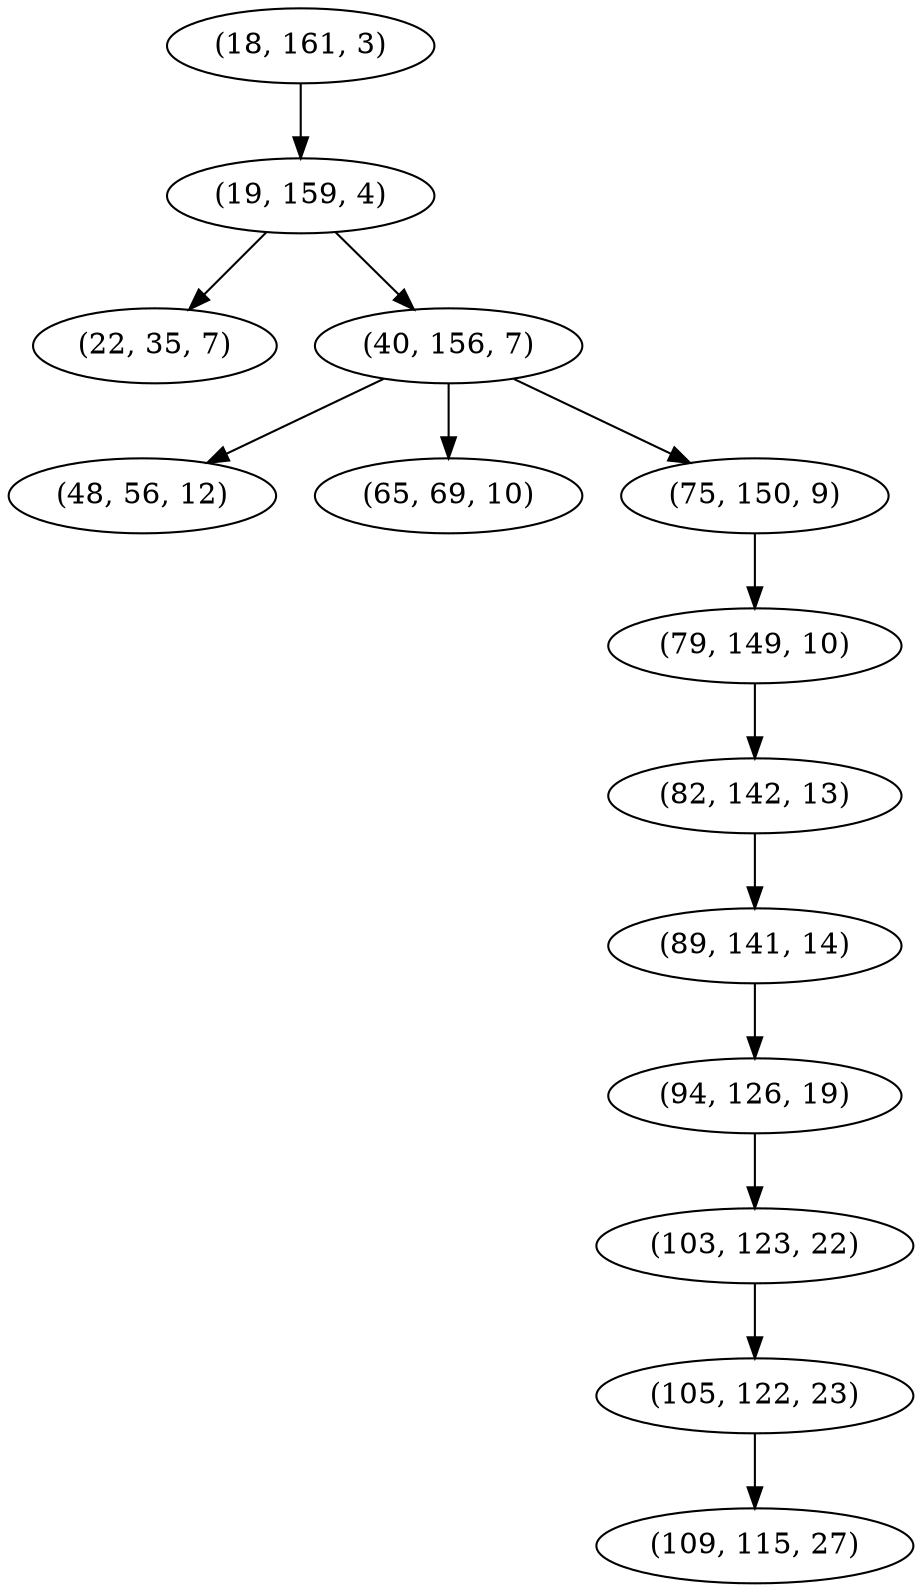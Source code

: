 digraph tree {
    "(18, 161, 3)";
    "(19, 159, 4)";
    "(22, 35, 7)";
    "(40, 156, 7)";
    "(48, 56, 12)";
    "(65, 69, 10)";
    "(75, 150, 9)";
    "(79, 149, 10)";
    "(82, 142, 13)";
    "(89, 141, 14)";
    "(94, 126, 19)";
    "(103, 123, 22)";
    "(105, 122, 23)";
    "(109, 115, 27)";
    "(18, 161, 3)" -> "(19, 159, 4)";
    "(19, 159, 4)" -> "(22, 35, 7)";
    "(19, 159, 4)" -> "(40, 156, 7)";
    "(40, 156, 7)" -> "(48, 56, 12)";
    "(40, 156, 7)" -> "(65, 69, 10)";
    "(40, 156, 7)" -> "(75, 150, 9)";
    "(75, 150, 9)" -> "(79, 149, 10)";
    "(79, 149, 10)" -> "(82, 142, 13)";
    "(82, 142, 13)" -> "(89, 141, 14)";
    "(89, 141, 14)" -> "(94, 126, 19)";
    "(94, 126, 19)" -> "(103, 123, 22)";
    "(103, 123, 22)" -> "(105, 122, 23)";
    "(105, 122, 23)" -> "(109, 115, 27)";
}
